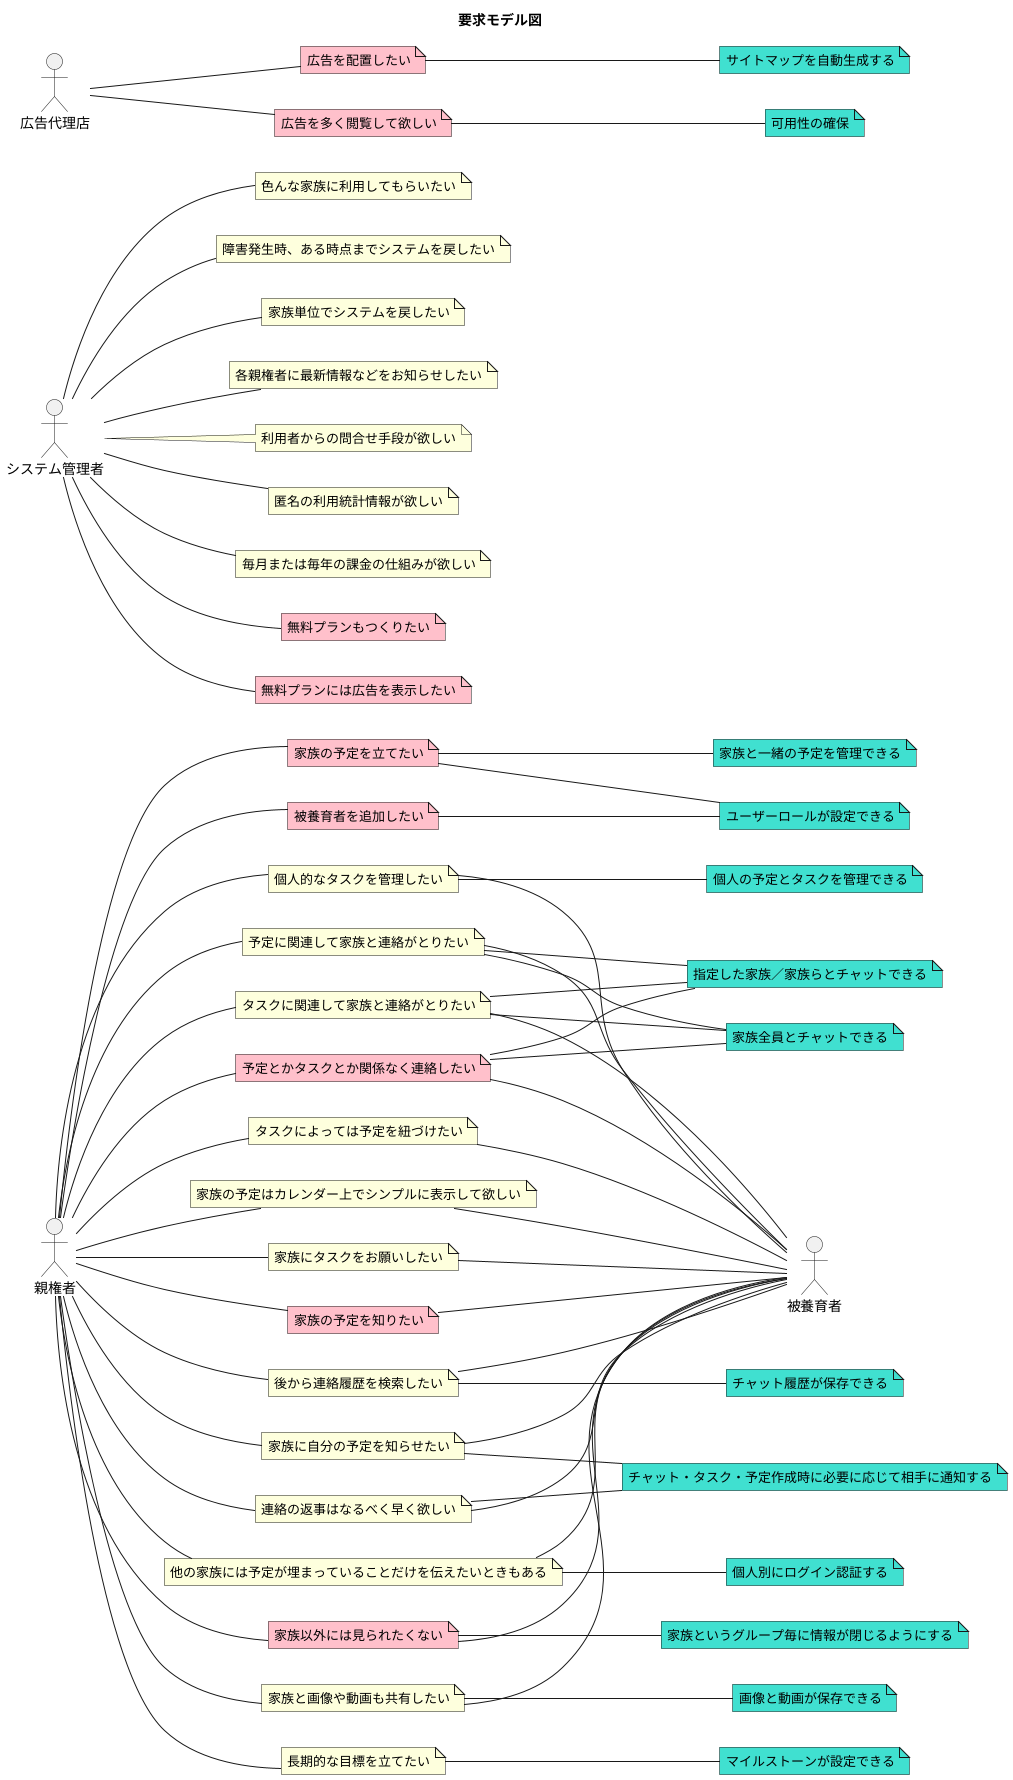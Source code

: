 @startuml requirement-model-diagram

title 要求モデル図
left to right direction

actor 親権者
note "家族の予定を立てたい" as yk1_1 #Pink
note "家族の予定を知りたい" as yk1_2 #Pink
note "個人的なタスクを管理したい" as yk1_3
note "タスクによっては予定を紐づけたい" as yk1_4
note "予定に関連して家族と連絡がとりたい" as yk1_5
note "タスクに関連して家族と連絡がとりたい" as yk1_6
note "後から連絡履歴を検索したい" as yk1_7
note "連絡の返事はなるべく早く欲しい" as yk1_8
note "他の家族には予定が埋まっていることだけを伝えたいときもある" as yk1_9
note "被養育者を追加したい" as yk1_10 #Pink
note "予定とかタスクとか関係なく連絡したい" as yk1_11 #Pink
note "家族に自分の予定を知らせたい" as yk1_12
note "家族以外には見られたくない" as yk1_13 #Pink
note "家族の予定はカレンダー上でシンプルに表示して欲しい" as yk1_14
note "家族にタスクをお願いしたい" as yk1_15
note "家族と画像や動画も共有したい" as yk1_16
note "長期的な目標を立てたい" as yk1_17
note "個人の予定とタスクを管理できる" as yk1_yoken_1 #Turquoise
note "家族と一緒の予定を管理できる" as yk1_yoken_2 #Turquoise
note "個人別にログイン認証する" as yk1_yoken_3 #Turquoise
note "ユーザーロールが設定できる" as yk1_yoken_4 #Turquoise
note "マイルストーンが設定できる" as yk1_yoken_5 #Turquoise
note "画像と動画が保存できる" as yk1_yoken_6 #Turquoise
note "指定した家族／家族らとチャットできる" as yk1_yoken_7 #Turquoise
note "家族全員とチャットできる" as yk1_yoken_8 #Turquoise
note "家族というグループ毎に情報が閉じるようにする" as yk1_yoken_9 #Turquoise
note "チャット・タスク・予定作成時に必要に応じて相手に通知する" as yk1_yoken_10 #Turquoise
note "チャット履歴が保存できる" as yk1_yoken_11 #Turquoise

actor 被養育者

actor システム管理者
note "色んな家族に利用してもらいたい" as kanri_1
note "障害発生時、ある時点までシステムを戻したい" as kanri_2
note "家族単位でシステムを戻したい" as kanri_3
note "各親権者に最新情報などをお知らせしたい" as kanri_4
note "利用者からの問合せ手段が欲しい" as kanri_5
note "匿名の利用統計情報が欲しい" as kanri_6
note "毎月または毎年の課金の仕組みが欲しい" as kanri_7
note "無料プランもつくりたい" as kanri_8 #Pink
note "無料プランには広告を表示したい" as kanri_9 #Pink

actor 広告代理店
note "広告を配置したい" as adv_1 #Pink
note "広告を多く閲覧して欲しい" as adv_2 #Pink
note "サイトマップを自動生成する" as adv_yoken_1 #Turquoise
note "可用性の確保" as adv_yoken_2 #Turquoise

親権者 -- yk1_1
親権者 -- yk1_2
親権者 -- yk1_3
親権者 -- yk1_4
親権者 -- yk1_5
親権者 -- yk1_6
親権者 -- yk1_7
親権者 -- yk1_8
親権者 -- yk1_9
親権者 -- yk1_10
親権者 -- yk1_11
親権者 -- yk1_12
親権者 -- yk1_13
親権者 -- yk1_14
親権者 -- yk1_15
親権者 -- yk1_16
親権者 -- yk1_17

yk1_2 -- 被養育者
yk1_3 -- 被養育者
yk1_4 -- 被養育者
yk1_5 -- 被養育者
yk1_6 -- 被養育者
yk1_7 -- 被養育者
yk1_8 -- 被養育者
yk1_9 -- 被養育者
yk1_11 -- 被養育者
yk1_12 -- 被養育者
yk1_13 -- 被養育者
yk1_14 -- 被養育者
yk1_15 -- 被養育者
yk1_16 -- 被養育者

yk1_3 -- yk1_yoken_1
yk1_1 -- yk1_yoken_4
yk1_10 -- yk1_yoken_4
yk1_9 -- yk1_yoken_3
yk1_1 -- yk1_yoken_2
yk1_17 -- yk1_yoken_5
yk1_16 -- yk1_yoken_6
yk1_6 -- yk1_yoken_7
yk1_5 -- yk1_yoken_7
yk1_11 -- yk1_yoken_7
yk1_6 -- yk1_yoken_8
yk1_5 -- yk1_yoken_8
yk1_11 -- yk1_yoken_8
yk1_13 -- yk1_yoken_9
yk1_12 -- yk1_yoken_10
yk1_7 -- yk1_yoken_11
yk1_8 -- yk1_yoken_10

システム管理者 -- kanri_1
システム管理者 -- kanri_2
システム管理者 -- kanri_3
システム管理者 -- kanri_4
システム管理者 -- kanri_5
システム管理者 -- kanri_6
システム管理者 -- kanri_7
システム管理者 -- kanri_8
システム管理者 -- kanri_9

広告代理店 -- adv_1
広告代理店 -- adv_2
adv_1 -- adv_yoken_1
adv_2 -- adv_yoken_2

@enduml